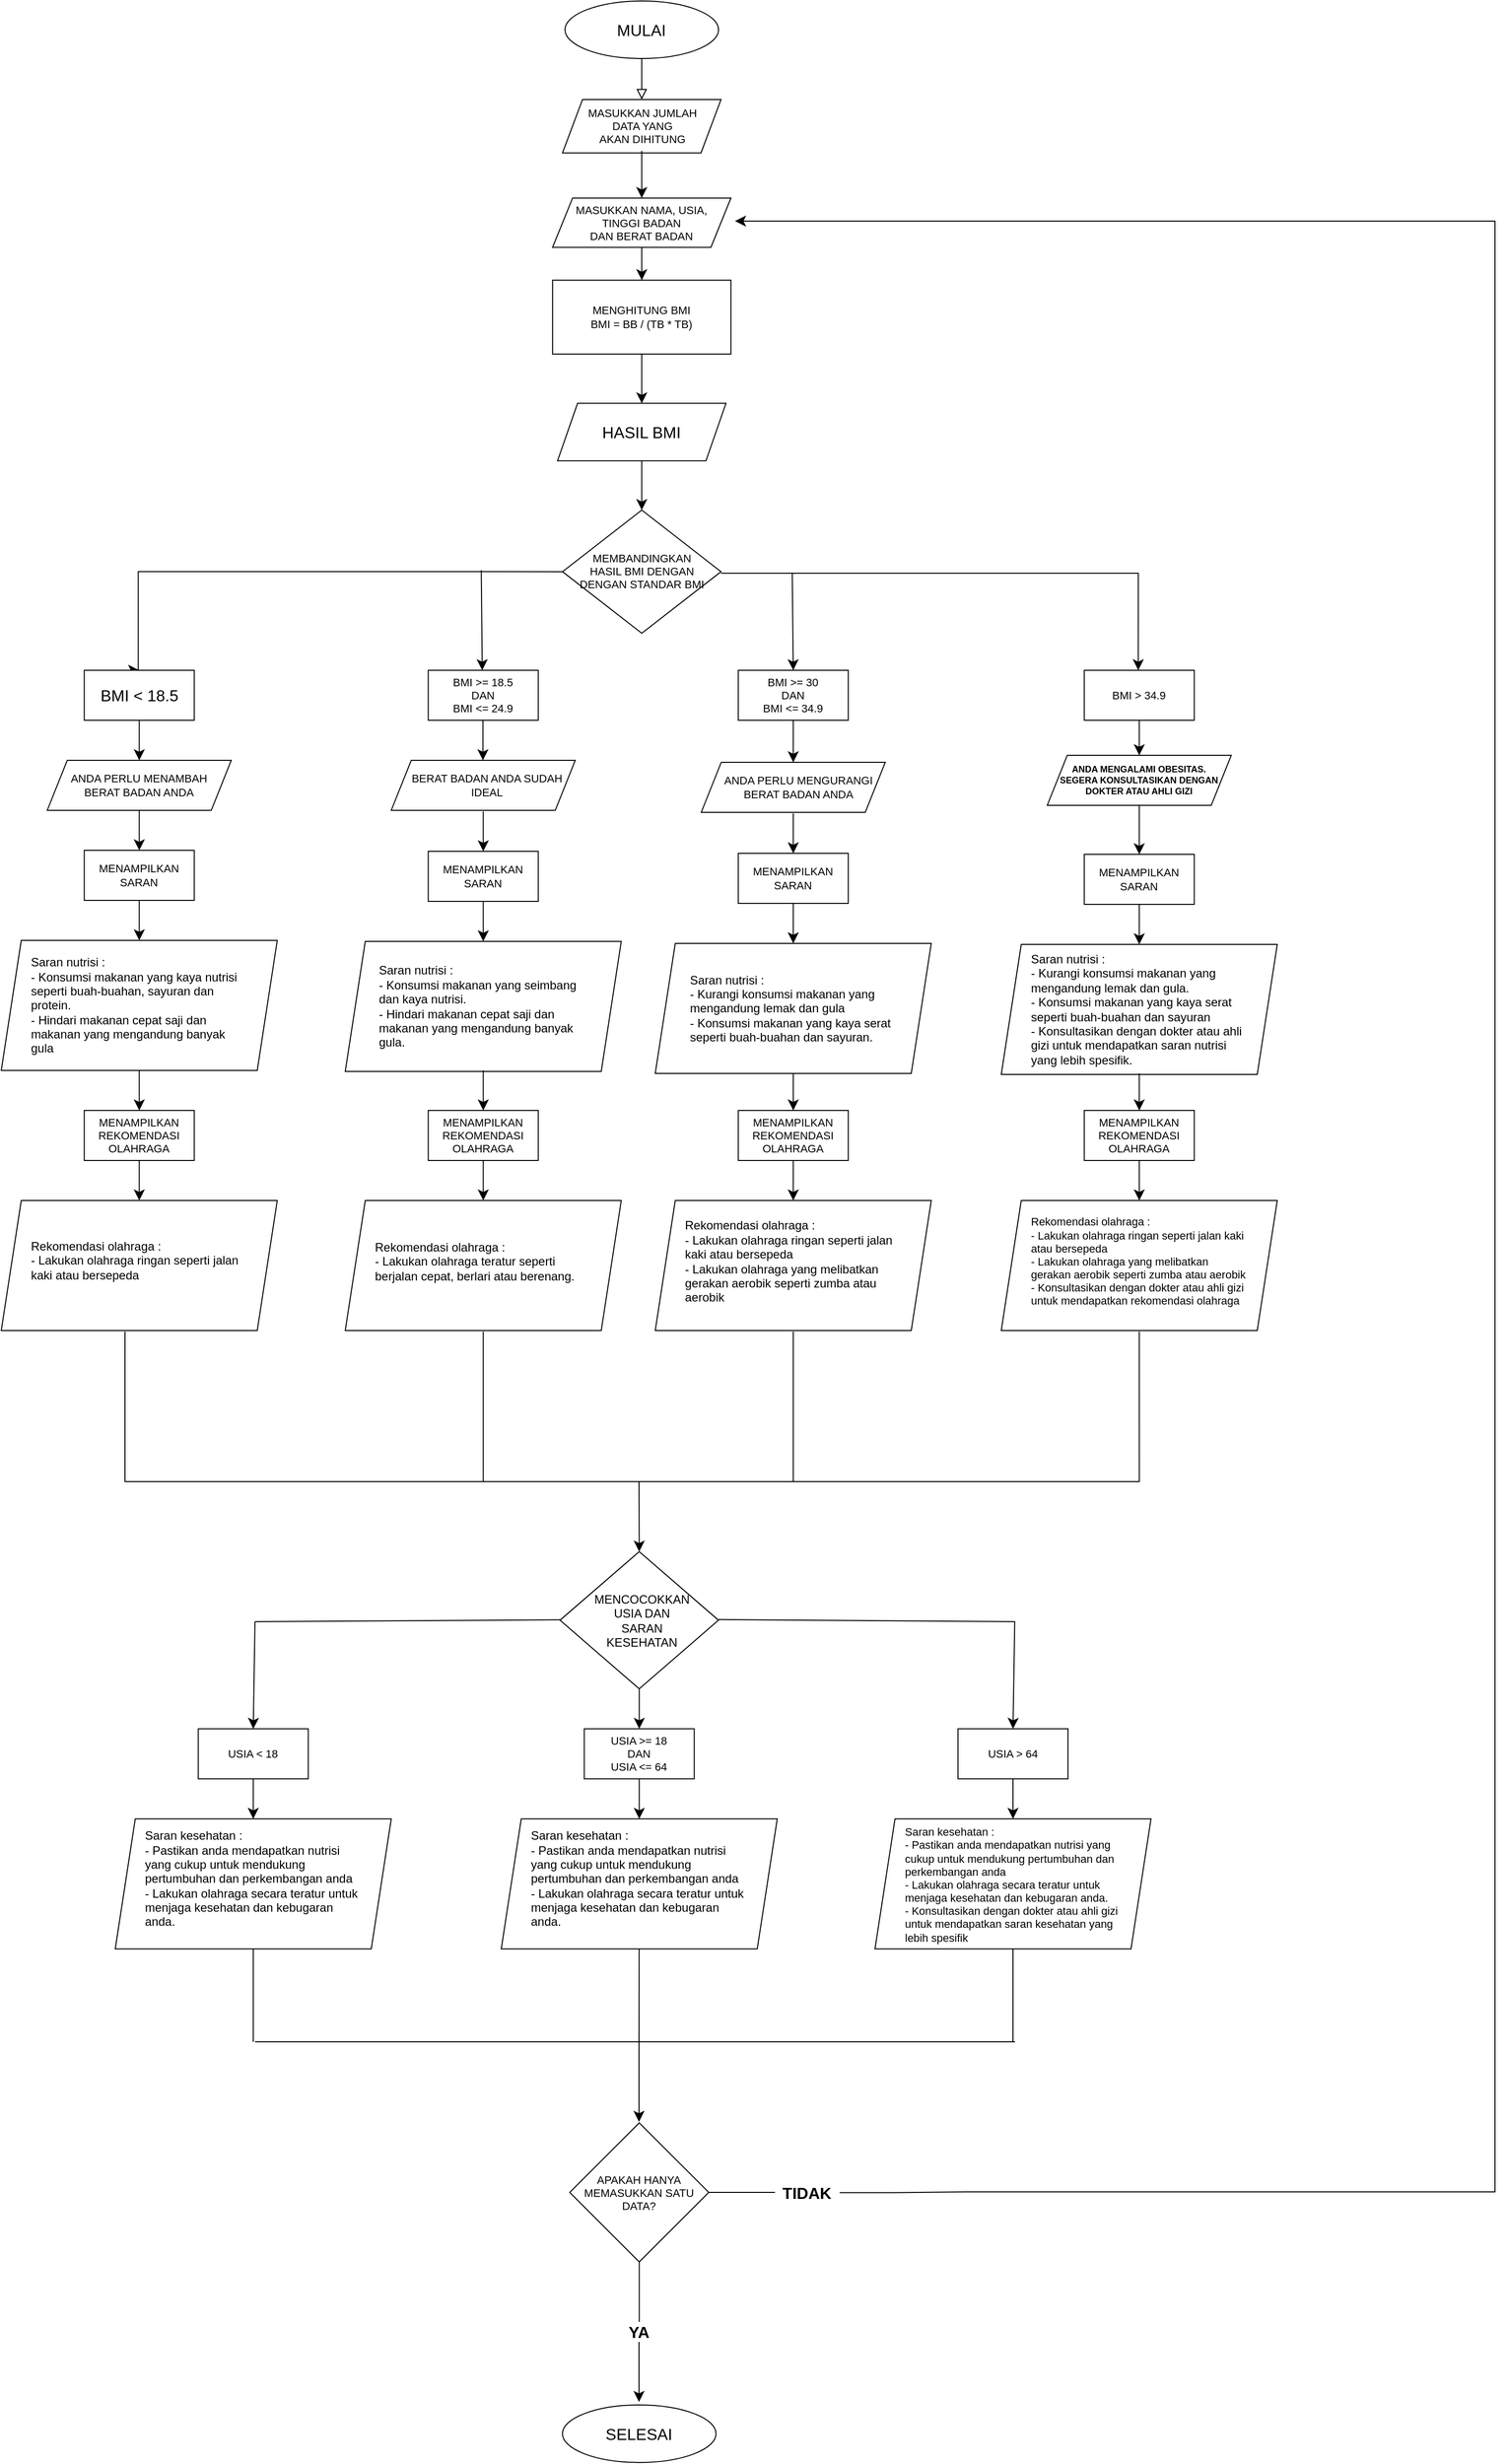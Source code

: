 <mxfile version="22.1.11" type="github">
  <diagram id="C5RBs43oDa-KdzZeNtuy" name="Page-1">
    <mxGraphModel dx="5213" dy="2030" grid="1" gridSize="10" guides="1" tooltips="1" connect="1" arrows="1" fold="1" page="1" pageScale="1" pageWidth="1169" pageHeight="827" math="0" shadow="0">
      <root>
        <mxCell id="WIyWlLk6GJQsqaUBKTNV-0" />
        <mxCell id="WIyWlLk6GJQsqaUBKTNV-1" parent="WIyWlLk6GJQsqaUBKTNV-0" />
        <mxCell id="OdWAIdUh9cBDB4DmV0Ju-13" value="" style="rhombus;whiteSpace=wrap;html=1;fontSize=16;" vertex="1" parent="WIyWlLk6GJQsqaUBKTNV-1">
          <mxGeometry x="505" y="1550" width="158.51" height="137.12" as="geometry" />
        </mxCell>
        <mxCell id="WIyWlLk6GJQsqaUBKTNV-2" value="" style="rounded=0;html=1;jettySize=auto;orthogonalLoop=1;fontSize=11;endArrow=block;endFill=0;endSize=8;strokeWidth=1;shadow=0;labelBackgroundColor=none;edgeStyle=orthogonalEdgeStyle;" parent="WIyWlLk6GJQsqaUBKTNV-1" edge="1">
          <mxGeometry relative="1" as="geometry">
            <mxPoint x="586.76" y="57.455" as="sourcePoint" />
            <mxPoint x="586.76" y="98.494" as="targetPoint" />
          </mxGeometry>
        </mxCell>
        <mxCell id="Cr_yp5chO8zQ9UEQxSRs-0" value="" style="shape=parallelogram;perimeter=parallelogramPerimeter;whiteSpace=wrap;html=1;fixedSize=1;fontSize=16;" parent="WIyWlLk6GJQsqaUBKTNV-1" vertex="1">
          <mxGeometry x="507.504" y="98.494" width="158.512" height="53.351" as="geometry" />
        </mxCell>
        <mxCell id="Cr_yp5chO8zQ9UEQxSRs-2" style="edgeStyle=none;curved=1;rounded=0;orthogonalLoop=1;jettySize=auto;html=1;fontSize=12;startSize=8;endSize=8;" parent="WIyWlLk6GJQsqaUBKTNV-1" source="Cr_yp5chO8zQ9UEQxSRs-1" edge="1">
          <mxGeometry relative="1" as="geometry">
            <mxPoint x="586.76" y="196.987" as="targetPoint" />
          </mxGeometry>
        </mxCell>
        <mxCell id="Cr_yp5chO8zQ9UEQxSRs-1" value="MASUKKAN JUMLAH&lt;br&gt;DATA YANG&lt;br&gt;AKAN DIHITUNG" style="text;strokeColor=none;fillColor=none;html=1;align=center;verticalAlign=middle;whiteSpace=wrap;rounded=0;fontSize=11;" parent="WIyWlLk6GJQsqaUBKTNV-1" vertex="1">
          <mxGeometry x="507.504" y="100.545" width="158.512" height="49.247" as="geometry" />
        </mxCell>
        <mxCell id="Cr_yp5chO8zQ9UEQxSRs-8" value="" style="ellipse;whiteSpace=wrap;html=1;fontSize=16;" parent="WIyWlLk6GJQsqaUBKTNV-1" vertex="1">
          <mxGeometry x="509.981" width="153.558" height="57.455" as="geometry" />
        </mxCell>
        <mxCell id="Cr_yp5chO8zQ9UEQxSRs-9" value="MULAI" style="text;strokeColor=none;fillColor=none;html=1;align=center;verticalAlign=middle;whiteSpace=wrap;rounded=0;fontSize=16;" parent="WIyWlLk6GJQsqaUBKTNV-1" vertex="1">
          <mxGeometry x="557.039" y="16.416" width="59.442" height="24.623" as="geometry" />
        </mxCell>
        <mxCell id="Cr_yp5chO8zQ9UEQxSRs-10" value="" style="shape=parallelogram;perimeter=parallelogramPerimeter;whiteSpace=wrap;html=1;fixedSize=1;fontSize=16;" parent="WIyWlLk6GJQsqaUBKTNV-1" vertex="1">
          <mxGeometry x="497.597" y="196.987" width="178.326" height="49.247" as="geometry" />
        </mxCell>
        <mxCell id="Cr_yp5chO8zQ9UEQxSRs-11" value="MASUKKAN NAMA, USIA, TINGGI BADAN&lt;br&gt;DAN BERAT BADAN" style="text;strokeColor=none;fillColor=none;html=1;align=center;verticalAlign=middle;whiteSpace=wrap;rounded=0;fontSize=11;" parent="WIyWlLk6GJQsqaUBKTNV-1" vertex="1">
          <mxGeometry x="512.458" y="196.987" width="148.605" height="49.247" as="geometry" />
        </mxCell>
        <mxCell id="Cr_yp5chO8zQ9UEQxSRs-16" style="edgeStyle=none;curved=1;rounded=0;orthogonalLoop=1;jettySize=auto;html=1;fontSize=12;startSize=8;endSize=8;" parent="WIyWlLk6GJQsqaUBKTNV-1" source="Cr_yp5chO8zQ9UEQxSRs-14" edge="1">
          <mxGeometry relative="1" as="geometry">
            <mxPoint x="586.76" y="402.182" as="targetPoint" />
          </mxGeometry>
        </mxCell>
        <mxCell id="Cr_yp5chO8zQ9UEQxSRs-14" value="" style="whiteSpace=wrap;html=1;fontSize=16;" parent="WIyWlLk6GJQsqaUBKTNV-1" vertex="1">
          <mxGeometry x="497.597" y="279.065" width="178.326" height="73.87" as="geometry" />
        </mxCell>
        <mxCell id="Cr_yp5chO8zQ9UEQxSRs-12" style="edgeStyle=none;curved=1;rounded=0;orthogonalLoop=1;jettySize=auto;html=1;fontSize=12;startSize=8;endSize=8;entryX=0.5;entryY=0;entryDx=0;entryDy=0;" parent="WIyWlLk6GJQsqaUBKTNV-1" source="Cr_yp5chO8zQ9UEQxSRs-11" target="Cr_yp5chO8zQ9UEQxSRs-14" edge="1">
          <mxGeometry relative="1" as="geometry">
            <mxPoint x="586.76" y="262.649" as="targetPoint" />
          </mxGeometry>
        </mxCell>
        <mxCell id="Cr_yp5chO8zQ9UEQxSRs-15" value="MENGHITUNG BMI&lt;br&gt;BMI = BB / (TB * TB)" style="text;strokeColor=none;fillColor=none;html=1;align=center;verticalAlign=middle;whiteSpace=wrap;rounded=0;fontSize=11;" parent="WIyWlLk6GJQsqaUBKTNV-1" vertex="1">
          <mxGeometry x="522.365" y="291.377" width="128.791" height="49.247" as="geometry" />
        </mxCell>
        <mxCell id="Cr_yp5chO8zQ9UEQxSRs-17" value="" style="rhombus;whiteSpace=wrap;html=1;fontSize=16;" parent="WIyWlLk6GJQsqaUBKTNV-1" vertex="1">
          <mxGeometry x="507.504" y="508.883" width="158.512" height="123.117" as="geometry" />
        </mxCell>
        <mxCell id="Cr_yp5chO8zQ9UEQxSRs-20" style="edgeStyle=none;curved=1;rounded=0;orthogonalLoop=1;jettySize=auto;html=1;fontSize=12;startSize=8;endSize=8;" parent="WIyWlLk6GJQsqaUBKTNV-1" source="Cr_yp5chO8zQ9UEQxSRs-18" edge="1">
          <mxGeometry relative="1" as="geometry">
            <mxPoint x="586.76" y="508.883" as="targetPoint" />
          </mxGeometry>
        </mxCell>
        <mxCell id="Cr_yp5chO8zQ9UEQxSRs-18" value="" style="shape=parallelogram;perimeter=parallelogramPerimeter;whiteSpace=wrap;html=1;fixedSize=1;fontSize=16;" parent="WIyWlLk6GJQsqaUBKTNV-1" vertex="1">
          <mxGeometry x="502.551" y="402.182" width="168.419" height="57.455" as="geometry" />
        </mxCell>
        <mxCell id="Cr_yp5chO8zQ9UEQxSRs-19" value="HASIL BMI" style="text;strokeColor=none;fillColor=none;html=1;align=center;verticalAlign=middle;whiteSpace=wrap;rounded=0;fontSize=16;" parent="WIyWlLk6GJQsqaUBKTNV-1" vertex="1">
          <mxGeometry x="542.179" y="418.597" width="89.163" height="24.623" as="geometry" />
        </mxCell>
        <mxCell id="Cr_yp5chO8zQ9UEQxSRs-21" value="MEMBANDINGKAN&lt;br&gt;HASIL BMI DENGAN&lt;br&gt;DENGAN STANDAR BMI" style="text;strokeColor=none;fillColor=none;html=1;align=center;verticalAlign=middle;whiteSpace=wrap;rounded=0;fontSize=11;" parent="WIyWlLk6GJQsqaUBKTNV-1" vertex="1">
          <mxGeometry x="508.31" y="539.66" width="157.71" height="61.56" as="geometry" />
        </mxCell>
        <mxCell id="Cr_yp5chO8zQ9UEQxSRs-29" value="" style="edgeStyle=segmentEdgeStyle;endArrow=classic;html=1;curved=0;rounded=0;endSize=8;startSize=8;sourcePerimeterSpacing=0;targetPerimeterSpacing=0;fontSize=12;exitX=0;exitY=0.5;exitDx=0;exitDy=0;entryX=0.5;entryY=0;entryDx=0;entryDy=0;" parent="WIyWlLk6GJQsqaUBKTNV-1" source="Cr_yp5chO8zQ9UEQxSRs-21" target="Cr_yp5chO8zQ9UEQxSRs-31" edge="1">
          <mxGeometry width="140" relative="1" as="geometry">
            <mxPoint x="423.26" y="579" as="sourcePoint" />
            <mxPoint x="83.26" y="679" as="targetPoint" />
            <Array as="points">
              <mxPoint x="83.26" y="570" />
              <mxPoint x="83.26" y="669" />
            </Array>
          </mxGeometry>
        </mxCell>
        <mxCell id="Cr_yp5chO8zQ9UEQxSRs-34" style="edgeStyle=none;curved=1;rounded=0;orthogonalLoop=1;jettySize=auto;html=1;fontSize=12;startSize=8;endSize=8;" parent="WIyWlLk6GJQsqaUBKTNV-1" source="Cr_yp5chO8zQ9UEQxSRs-31" edge="1">
          <mxGeometry relative="1" as="geometry">
            <mxPoint x="84.26" y="759" as="targetPoint" />
          </mxGeometry>
        </mxCell>
        <mxCell id="Cr_yp5chO8zQ9UEQxSRs-31" value="" style="whiteSpace=wrap;html=1;fontSize=16;" parent="WIyWlLk6GJQsqaUBKTNV-1" vertex="1">
          <mxGeometry x="29.26" y="669" width="110" height="50" as="geometry" />
        </mxCell>
        <mxCell id="Cr_yp5chO8zQ9UEQxSRs-32" value="BMI &amp;lt; 18.5" style="text;strokeColor=none;fillColor=none;html=1;align=center;verticalAlign=middle;whiteSpace=wrap;rounded=0;fontSize=16;" parent="WIyWlLk6GJQsqaUBKTNV-1" vertex="1">
          <mxGeometry x="36.76" y="679" width="95" height="30" as="geometry" />
        </mxCell>
        <mxCell id="Cr_yp5chO8zQ9UEQxSRs-35" value="" style="shape=parallelogram;perimeter=parallelogramPerimeter;whiteSpace=wrap;html=1;fixedSize=1;fontSize=16;" parent="WIyWlLk6GJQsqaUBKTNV-1" vertex="1">
          <mxGeometry x="-7.74" y="759" width="184" height="50" as="geometry" />
        </mxCell>
        <mxCell id="Cr_yp5chO8zQ9UEQxSRs-37" value="" style="edgeStyle=none;orthogonalLoop=1;jettySize=auto;html=1;rounded=0;fontSize=12;startSize=8;endSize=8;curved=1;" parent="WIyWlLk6GJQsqaUBKTNV-1" edge="1">
          <mxGeometry width="140" relative="1" as="geometry">
            <mxPoint x="426.26" y="569" as="sourcePoint" />
            <mxPoint x="427.26" y="669" as="targetPoint" />
            <Array as="points" />
          </mxGeometry>
        </mxCell>
        <mxCell id="Cr_yp5chO8zQ9UEQxSRs-38" value="" style="whiteSpace=wrap;html=1;fontSize=16;" parent="WIyWlLk6GJQsqaUBKTNV-1" vertex="1">
          <mxGeometry x="373.26" y="669" width="110" height="50" as="geometry" />
        </mxCell>
        <mxCell id="Cr_yp5chO8zQ9UEQxSRs-39" value="BMI &amp;gt;= 18.5 &lt;br&gt;DAN &lt;br&gt;BMI &amp;lt;= 24.9" style="text;strokeColor=none;fillColor=none;html=1;align=center;verticalAlign=middle;whiteSpace=wrap;rounded=0;fontSize=11;" parent="WIyWlLk6GJQsqaUBKTNV-1" vertex="1">
          <mxGeometry x="375.38" y="669" width="105.76" height="50" as="geometry" />
        </mxCell>
        <mxCell id="Cr_yp5chO8zQ9UEQxSRs-40" style="edgeStyle=none;curved=1;rounded=0;orthogonalLoop=1;jettySize=auto;html=1;fontSize=12;startSize=8;endSize=8;" parent="WIyWlLk6GJQsqaUBKTNV-1" edge="1">
          <mxGeometry relative="1" as="geometry">
            <mxPoint x="427.92" y="759" as="targetPoint" />
            <mxPoint x="427.92" y="719" as="sourcePoint" />
          </mxGeometry>
        </mxCell>
        <mxCell id="Cr_yp5chO8zQ9UEQxSRs-41" value="" style="shape=parallelogram;perimeter=parallelogramPerimeter;whiteSpace=wrap;html=1;fixedSize=1;fontSize=16;" parent="WIyWlLk6GJQsqaUBKTNV-1" vertex="1">
          <mxGeometry x="336.26" y="759" width="184" height="50" as="geometry" />
        </mxCell>
        <mxCell id="Cr_yp5chO8zQ9UEQxSRs-42" value="BERAT BADAN ANDA SUDAH IDEAL" style="text;strokeColor=none;fillColor=none;html=1;align=center;verticalAlign=middle;whiteSpace=wrap;rounded=0;fontSize=11;" parent="WIyWlLk6GJQsqaUBKTNV-1" vertex="1">
          <mxGeometry x="352.46" y="754" width="160" height="60" as="geometry" />
        </mxCell>
        <mxCell id="Cr_yp5chO8zQ9UEQxSRs-47" value="" style="edgeStyle=segmentEdgeStyle;endArrow=classic;html=1;curved=0;rounded=0;endSize=8;startSize=8;sourcePerimeterSpacing=0;targetPerimeterSpacing=0;fontSize=12;" parent="WIyWlLk6GJQsqaUBKTNV-1" edge="1">
          <mxGeometry width="140" relative="1" as="geometry">
            <mxPoint x="666.02" y="572" as="sourcePoint" />
            <mxPoint x="1083.26" y="669" as="targetPoint" />
            <Array as="points">
              <mxPoint x="1083.26" y="572" />
            </Array>
          </mxGeometry>
        </mxCell>
        <mxCell id="Cr_yp5chO8zQ9UEQxSRs-49" value="" style="whiteSpace=wrap;html=1;fontSize=16;" parent="WIyWlLk6GJQsqaUBKTNV-1" vertex="1">
          <mxGeometry x="1029.26" y="669" width="110" height="50" as="geometry" />
        </mxCell>
        <mxCell id="Cr_yp5chO8zQ9UEQxSRs-50" value="BMI &amp;gt; 34.9" style="text;strokeColor=none;fillColor=none;html=1;align=center;verticalAlign=middle;whiteSpace=wrap;rounded=0;fontSize=11;" parent="WIyWlLk6GJQsqaUBKTNV-1" vertex="1">
          <mxGeometry x="1024.26" y="669" width="120" height="50" as="geometry" />
        </mxCell>
        <mxCell id="Cr_yp5chO8zQ9UEQxSRs-51" value="" style="shape=parallelogram;perimeter=parallelogramPerimeter;whiteSpace=wrap;html=1;fixedSize=1;fontSize=16;" parent="WIyWlLk6GJQsqaUBKTNV-1" vertex="1">
          <mxGeometry x="992.26" y="754" width="184" height="50" as="geometry" />
        </mxCell>
        <mxCell id="Cr_yp5chO8zQ9UEQxSRs-52" style="edgeStyle=none;curved=1;rounded=0;orthogonalLoop=1;jettySize=auto;html=1;entryX=0.5;entryY=0;entryDx=0;entryDy=0;fontSize=12;startSize=8;endSize=8;" parent="WIyWlLk6GJQsqaUBKTNV-1" source="Cr_yp5chO8zQ9UEQxSRs-50" target="Cr_yp5chO8zQ9UEQxSRs-51" edge="1">
          <mxGeometry relative="1" as="geometry" />
        </mxCell>
        <mxCell id="Cr_yp5chO8zQ9UEQxSRs-53" value="ANDA MENGALAMI OBESITAS. SEGERA KONSULTASIKAN DENGAN DOKTER ATAU AHLI GIZI" style="text;strokeColor=none;fillColor=none;html=1;align=center;verticalAlign=middle;whiteSpace=wrap;rounded=0;fontSize=9;fontStyle=1" parent="WIyWlLk6GJQsqaUBKTNV-1" vertex="1">
          <mxGeometry x="999.26" y="754" width="170" height="50" as="geometry" />
        </mxCell>
        <mxCell id="Cr_yp5chO8zQ9UEQxSRs-54" value="" style="edgeStyle=none;orthogonalLoop=1;jettySize=auto;html=1;rounded=0;fontSize=12;startSize=8;endSize=8;curved=1;entryX=0.5;entryY=0;entryDx=0;entryDy=0;" parent="WIyWlLk6GJQsqaUBKTNV-1" target="Cr_yp5chO8zQ9UEQxSRs-56" edge="1">
          <mxGeometry width="140" relative="1" as="geometry">
            <mxPoint x="737.26" y="572" as="sourcePoint" />
            <mxPoint x="737.26" y="659" as="targetPoint" />
            <Array as="points" />
          </mxGeometry>
        </mxCell>
        <mxCell id="Cr_yp5chO8zQ9UEQxSRs-56" value="" style="whiteSpace=wrap;html=1;fontSize=16;" parent="WIyWlLk6GJQsqaUBKTNV-1" vertex="1">
          <mxGeometry x="683.26" y="669" width="110" height="50" as="geometry" />
        </mxCell>
        <mxCell id="Cr_yp5chO8zQ9UEQxSRs-59" style="edgeStyle=none;curved=1;rounded=0;orthogonalLoop=1;jettySize=auto;html=1;entryX=0.5;entryY=0;entryDx=0;entryDy=0;fontSize=12;startSize=8;endSize=8;" parent="WIyWlLk6GJQsqaUBKTNV-1" target="Cr_yp5chO8zQ9UEQxSRs-58" edge="1">
          <mxGeometry relative="1" as="geometry">
            <mxPoint x="738.26" y="719" as="sourcePoint" />
          </mxGeometry>
        </mxCell>
        <mxCell id="Cr_yp5chO8zQ9UEQxSRs-57" value="BMI &amp;gt;= 30&lt;br&gt;DAN&lt;br&gt;BMI &amp;lt;= 34.9" style="text;strokeColor=none;fillColor=none;html=1;align=center;verticalAlign=middle;whiteSpace=wrap;rounded=0;fontSize=11;" parent="WIyWlLk6GJQsqaUBKTNV-1" vertex="1">
          <mxGeometry x="700.38" y="678.34" width="75.76" height="30.66" as="geometry" />
        </mxCell>
        <mxCell id="Cr_yp5chO8zQ9UEQxSRs-58" value="" style="shape=parallelogram;perimeter=parallelogramPerimeter;whiteSpace=wrap;html=1;fixedSize=1;fontSize=16;" parent="WIyWlLk6GJQsqaUBKTNV-1" vertex="1">
          <mxGeometry x="646.26" y="761" width="184" height="50" as="geometry" />
        </mxCell>
        <mxCell id="Cr_yp5chO8zQ9UEQxSRs-60" value="ANDA PERLU MENGURANGI BERAT BADAN ANDA" style="text;strokeColor=none;fillColor=none;html=1;align=center;verticalAlign=middle;whiteSpace=wrap;rounded=0;fontSize=11;" parent="WIyWlLk6GJQsqaUBKTNV-1" vertex="1">
          <mxGeometry x="651.16" y="756" width="185" height="60" as="geometry" />
        </mxCell>
        <mxCell id="Cr_yp5chO8zQ9UEQxSRs-68" value="ANDA PERLU MENAMBAH BERAT BADAN ANDA" style="text;strokeColor=none;fillColor=none;html=1;align=center;verticalAlign=middle;whiteSpace=wrap;rounded=0;fontSize=11;" parent="WIyWlLk6GJQsqaUBKTNV-1" vertex="1">
          <mxGeometry x="14.26" y="769" width="140" height="30" as="geometry" />
        </mxCell>
        <mxCell id="Cr_yp5chO8zQ9UEQxSRs-69" value="" style="whiteSpace=wrap;html=1;fontSize=16;" parent="WIyWlLk6GJQsqaUBKTNV-1" vertex="1">
          <mxGeometry x="29.26" y="849" width="110" height="50" as="geometry" />
        </mxCell>
        <mxCell id="Cr_yp5chO8zQ9UEQxSRs-70" style="edgeStyle=none;curved=1;rounded=0;orthogonalLoop=1;jettySize=auto;html=1;entryX=0.5;entryY=0;entryDx=0;entryDy=0;fontSize=12;startSize=8;endSize=8;" parent="WIyWlLk6GJQsqaUBKTNV-1" source="Cr_yp5chO8zQ9UEQxSRs-35" target="Cr_yp5chO8zQ9UEQxSRs-69" edge="1">
          <mxGeometry relative="1" as="geometry" />
        </mxCell>
        <mxCell id="Cr_yp5chO8zQ9UEQxSRs-71" value="MENAMPILKAN SARAN" style="text;strokeColor=none;fillColor=none;html=1;align=center;verticalAlign=middle;whiteSpace=wrap;rounded=0;fontSize=11;" parent="WIyWlLk6GJQsqaUBKTNV-1" vertex="1">
          <mxGeometry x="54.26" y="859" width="60" height="30" as="geometry" />
        </mxCell>
        <mxCell id="Cr_yp5chO8zQ9UEQxSRs-74" value="" style="shape=parallelogram;perimeter=parallelogramPerimeter;whiteSpace=wrap;html=1;fixedSize=1;fontSize=16;" parent="WIyWlLk6GJQsqaUBKTNV-1" vertex="1">
          <mxGeometry x="-53.74" y="939" width="276" height="130" as="geometry" />
        </mxCell>
        <mxCell id="Cr_yp5chO8zQ9UEQxSRs-75" style="edgeStyle=none;curved=1;rounded=0;orthogonalLoop=1;jettySize=auto;html=1;entryX=0.5;entryY=0;entryDx=0;entryDy=0;fontSize=12;startSize=8;endSize=8;" parent="WIyWlLk6GJQsqaUBKTNV-1" source="Cr_yp5chO8zQ9UEQxSRs-69" target="Cr_yp5chO8zQ9UEQxSRs-74" edge="1">
          <mxGeometry relative="1" as="geometry" />
        </mxCell>
        <mxCell id="Cr_yp5chO8zQ9UEQxSRs-76" value="Saran nutrisi :&lt;br&gt;- Konsumsi makanan yang kaya nutrisi seperti buah-buahan, sayuran dan protein.&lt;br&gt;- Hindari makanan cepat saji dan makanan yang mengandung banyak gula" style="text;strokeColor=none;fillColor=none;html=1;align=left;verticalAlign=middle;whiteSpace=wrap;rounded=0;fontSize=12;" parent="WIyWlLk6GJQsqaUBKTNV-1" vertex="1">
          <mxGeometry x="-26.24" y="929" width="221" height="150" as="geometry" />
        </mxCell>
        <mxCell id="Cr_yp5chO8zQ9UEQxSRs-78" style="edgeStyle=none;curved=1;rounded=0;orthogonalLoop=1;jettySize=auto;html=1;entryX=0.5;entryY=0;entryDx=0;entryDy=0;fontSize=12;startSize=8;endSize=8;" parent="WIyWlLk6GJQsqaUBKTNV-1" target="Cr_yp5chO8zQ9UEQxSRs-80" edge="1">
          <mxGeometry relative="1" as="geometry">
            <mxPoint x="428.26" y="810" as="sourcePoint" />
          </mxGeometry>
        </mxCell>
        <mxCell id="Cr_yp5chO8zQ9UEQxSRs-80" value="" style="whiteSpace=wrap;html=1;fontSize=16;" parent="WIyWlLk6GJQsqaUBKTNV-1" vertex="1">
          <mxGeometry x="373.26" y="850" width="110" height="50" as="geometry" />
        </mxCell>
        <mxCell id="Cr_yp5chO8zQ9UEQxSRs-81" value="MENAMPILKAN SARAN" style="text;strokeColor=none;fillColor=none;html=1;align=center;verticalAlign=middle;whiteSpace=wrap;rounded=0;fontSize=11;" parent="WIyWlLk6GJQsqaUBKTNV-1" vertex="1">
          <mxGeometry x="398.26" y="860" width="60" height="30" as="geometry" />
        </mxCell>
        <mxCell id="Cr_yp5chO8zQ9UEQxSRs-82" value="" style="shape=parallelogram;perimeter=parallelogramPerimeter;whiteSpace=wrap;html=1;fixedSize=1;fontSize=16;" parent="WIyWlLk6GJQsqaUBKTNV-1" vertex="1">
          <mxGeometry x="290.26" y="940" width="276" height="130" as="geometry" />
        </mxCell>
        <mxCell id="Cr_yp5chO8zQ9UEQxSRs-79" style="edgeStyle=none;curved=1;rounded=0;orthogonalLoop=1;jettySize=auto;html=1;entryX=0.5;entryY=0;entryDx=0;entryDy=0;fontSize=12;startSize=8;endSize=8;" parent="WIyWlLk6GJQsqaUBKTNV-1" source="Cr_yp5chO8zQ9UEQxSRs-80" target="Cr_yp5chO8zQ9UEQxSRs-82" edge="1">
          <mxGeometry relative="1" as="geometry" />
        </mxCell>
        <mxCell id="Cr_yp5chO8zQ9UEQxSRs-83" value="Saran nutrisi :&lt;br&gt;- Konsumsi makanan yang seimbang dan kaya nutrisi.&lt;br&gt;- Hindari makanan cepat saji dan makanan yang mengandung banyak gula." style="text;strokeColor=none;fillColor=none;html=1;align=left;verticalAlign=middle;whiteSpace=wrap;rounded=0;fontSize=12;" parent="WIyWlLk6GJQsqaUBKTNV-1" vertex="1">
          <mxGeometry x="321.96" y="930" width="221" height="150" as="geometry" />
        </mxCell>
        <mxCell id="Cr_yp5chO8zQ9UEQxSRs-84" style="edgeStyle=none;curved=1;rounded=0;orthogonalLoop=1;jettySize=auto;html=1;entryX=0.5;entryY=0;entryDx=0;entryDy=0;fontSize=12;startSize=8;endSize=8;" parent="WIyWlLk6GJQsqaUBKTNV-1" target="Cr_yp5chO8zQ9UEQxSRs-86" edge="1">
          <mxGeometry relative="1" as="geometry">
            <mxPoint x="738.26" y="812" as="sourcePoint" />
          </mxGeometry>
        </mxCell>
        <mxCell id="Cr_yp5chO8zQ9UEQxSRs-86" value="" style="whiteSpace=wrap;html=1;fontSize=16;" parent="WIyWlLk6GJQsqaUBKTNV-1" vertex="1">
          <mxGeometry x="683.26" y="852" width="110" height="50" as="geometry" />
        </mxCell>
        <mxCell id="Cr_yp5chO8zQ9UEQxSRs-87" value="MENAMPILKAN SARAN" style="text;strokeColor=none;fillColor=none;html=1;align=center;verticalAlign=middle;whiteSpace=wrap;rounded=0;fontSize=11;" parent="WIyWlLk6GJQsqaUBKTNV-1" vertex="1">
          <mxGeometry x="708.26" y="862" width="60" height="30" as="geometry" />
        </mxCell>
        <mxCell id="Cr_yp5chO8zQ9UEQxSRs-88" value="" style="shape=parallelogram;perimeter=parallelogramPerimeter;whiteSpace=wrap;html=1;fixedSize=1;fontSize=16;" parent="WIyWlLk6GJQsqaUBKTNV-1" vertex="1">
          <mxGeometry x="600.26" y="942" width="276" height="130" as="geometry" />
        </mxCell>
        <mxCell id="Cr_yp5chO8zQ9UEQxSRs-85" style="edgeStyle=none;curved=1;rounded=0;orthogonalLoop=1;jettySize=auto;html=1;entryX=0.5;entryY=0;entryDx=0;entryDy=0;fontSize=12;startSize=8;endSize=8;" parent="WIyWlLk6GJQsqaUBKTNV-1" source="Cr_yp5chO8zQ9UEQxSRs-86" target="Cr_yp5chO8zQ9UEQxSRs-88" edge="1">
          <mxGeometry relative="1" as="geometry" />
        </mxCell>
        <mxCell id="Cr_yp5chO8zQ9UEQxSRs-89" value="Saran nutrisi :&lt;br&gt;- Kurangi konsumsi makanan yang mengandung lemak dan gula&lt;br&gt;- Konsumsi makanan yang kaya serat seperti buah-buahan dan sayuran." style="text;strokeColor=none;fillColor=none;html=1;align=left;verticalAlign=middle;whiteSpace=wrap;rounded=0;fontSize=12;" parent="WIyWlLk6GJQsqaUBKTNV-1" vertex="1">
          <mxGeometry x="633.16" y="932" width="221" height="150" as="geometry" />
        </mxCell>
        <mxCell id="Cr_yp5chO8zQ9UEQxSRs-90" style="edgeStyle=none;curved=1;rounded=0;orthogonalLoop=1;jettySize=auto;html=1;entryX=0.5;entryY=0;entryDx=0;entryDy=0;fontSize=12;startSize=8;endSize=8;exitX=0.5;exitY=1;exitDx=0;exitDy=0;" parent="WIyWlLk6GJQsqaUBKTNV-1" source="Cr_yp5chO8zQ9UEQxSRs-53" target="Cr_yp5chO8zQ9UEQxSRs-92" edge="1">
          <mxGeometry relative="1" as="geometry">
            <mxPoint x="1084.26" y="813" as="sourcePoint" />
          </mxGeometry>
        </mxCell>
        <mxCell id="Cr_yp5chO8zQ9UEQxSRs-92" value="" style="whiteSpace=wrap;html=1;fontSize=16;" parent="WIyWlLk6GJQsqaUBKTNV-1" vertex="1">
          <mxGeometry x="1029.26" y="853" width="110" height="50" as="geometry" />
        </mxCell>
        <mxCell id="Cr_yp5chO8zQ9UEQxSRs-93" value="MENAMPILKAN SARAN" style="text;strokeColor=none;fillColor=none;html=1;align=center;verticalAlign=middle;whiteSpace=wrap;rounded=0;fontSize=11;" parent="WIyWlLk6GJQsqaUBKTNV-1" vertex="1">
          <mxGeometry x="1054.26" y="863" width="60" height="30" as="geometry" />
        </mxCell>
        <mxCell id="Cr_yp5chO8zQ9UEQxSRs-94" value="" style="shape=parallelogram;perimeter=parallelogramPerimeter;whiteSpace=wrap;html=1;fixedSize=1;fontSize=16;" parent="WIyWlLk6GJQsqaUBKTNV-1" vertex="1">
          <mxGeometry x="946.26" y="943" width="276" height="130" as="geometry" />
        </mxCell>
        <mxCell id="Cr_yp5chO8zQ9UEQxSRs-91" style="edgeStyle=none;curved=1;rounded=0;orthogonalLoop=1;jettySize=auto;html=1;entryX=0.5;entryY=0;entryDx=0;entryDy=0;fontSize=12;startSize=8;endSize=8;" parent="WIyWlLk6GJQsqaUBKTNV-1" source="Cr_yp5chO8zQ9UEQxSRs-92" target="Cr_yp5chO8zQ9UEQxSRs-94" edge="1">
          <mxGeometry relative="1" as="geometry" />
        </mxCell>
        <mxCell id="Cr_yp5chO8zQ9UEQxSRs-95" value="Saran nutrisi :&lt;br&gt;- Kurangi konsumsi makanan yang mengandung lemak dan gula.&lt;br&gt;- Konsumsi makanan yang kaya serat seperti buah-buahan dan sayuran&lt;br&gt;- Konsultasikan dengan dokter atau ahli gizi untuk mendapatkan saran nutrisi yang lebih spesifik." style="text;strokeColor=none;fillColor=none;html=1;align=left;verticalAlign=middle;whiteSpace=wrap;rounded=0;fontSize=12;" parent="WIyWlLk6GJQsqaUBKTNV-1" vertex="1">
          <mxGeometry x="973.76" y="933" width="221" height="150" as="geometry" />
        </mxCell>
        <mxCell id="Cr_yp5chO8zQ9UEQxSRs-96" style="edgeStyle=none;curved=1;rounded=0;orthogonalLoop=1;jettySize=auto;html=1;entryX=0.5;entryY=0;entryDx=0;entryDy=0;fontSize=12;startSize=8;endSize=8;" parent="WIyWlLk6GJQsqaUBKTNV-1" target="Cr_yp5chO8zQ9UEQxSRs-98" edge="1">
          <mxGeometry relative="1" as="geometry">
            <mxPoint x="84.26" y="1069" as="sourcePoint" />
          </mxGeometry>
        </mxCell>
        <mxCell id="Cr_yp5chO8zQ9UEQxSRs-98" value="" style="whiteSpace=wrap;html=1;fontSize=16;" parent="WIyWlLk6GJQsqaUBKTNV-1" vertex="1">
          <mxGeometry x="29.26" y="1109" width="110" height="50" as="geometry" />
        </mxCell>
        <mxCell id="Cr_yp5chO8zQ9UEQxSRs-99" value="MENAMPILKAN REKOMENDASI OLAHRAGA" style="text;strokeColor=none;fillColor=none;html=1;align=center;verticalAlign=middle;whiteSpace=wrap;rounded=0;fontSize=11;" parent="WIyWlLk6GJQsqaUBKTNV-1" vertex="1">
          <mxGeometry x="54.26" y="1119" width="60" height="30" as="geometry" />
        </mxCell>
        <mxCell id="Cr_yp5chO8zQ9UEQxSRs-100" value="" style="shape=parallelogram;perimeter=parallelogramPerimeter;whiteSpace=wrap;html=1;fixedSize=1;fontSize=16;" parent="WIyWlLk6GJQsqaUBKTNV-1" vertex="1">
          <mxGeometry x="-53.74" y="1199" width="276" height="130" as="geometry" />
        </mxCell>
        <mxCell id="Cr_yp5chO8zQ9UEQxSRs-97" style="edgeStyle=none;curved=1;rounded=0;orthogonalLoop=1;jettySize=auto;html=1;entryX=0.5;entryY=0;entryDx=0;entryDy=0;fontSize=12;startSize=8;endSize=8;" parent="WIyWlLk6GJQsqaUBKTNV-1" source="Cr_yp5chO8zQ9UEQxSRs-98" target="Cr_yp5chO8zQ9UEQxSRs-100" edge="1">
          <mxGeometry relative="1" as="geometry" />
        </mxCell>
        <mxCell id="Cr_yp5chO8zQ9UEQxSRs-101" value="Rekomendasi olahraga :&lt;br&gt;- Lakukan olahraga ringan seperti jalan kaki atau bersepeda" style="text;strokeColor=none;fillColor=none;html=1;align=left;verticalAlign=middle;whiteSpace=wrap;rounded=0;fontSize=12;" parent="WIyWlLk6GJQsqaUBKTNV-1" vertex="1">
          <mxGeometry x="-26.24" y="1189" width="221" height="140" as="geometry" />
        </mxCell>
        <mxCell id="Cr_yp5chO8zQ9UEQxSRs-108" style="edgeStyle=none;curved=1;rounded=0;orthogonalLoop=1;jettySize=auto;html=1;entryX=0.5;entryY=0;entryDx=0;entryDy=0;fontSize=12;startSize=8;endSize=8;" parent="WIyWlLk6GJQsqaUBKTNV-1" target="Cr_yp5chO8zQ9UEQxSRs-110" edge="1">
          <mxGeometry relative="1" as="geometry">
            <mxPoint x="428.26" y="1069" as="sourcePoint" />
          </mxGeometry>
        </mxCell>
        <mxCell id="Cr_yp5chO8zQ9UEQxSRs-110" value="" style="whiteSpace=wrap;html=1;fontSize=16;" parent="WIyWlLk6GJQsqaUBKTNV-1" vertex="1">
          <mxGeometry x="373.26" y="1109" width="110" height="50" as="geometry" />
        </mxCell>
        <mxCell id="Cr_yp5chO8zQ9UEQxSRs-111" value="MENAMPILKAN REKOMENDASI OLAHRAGA" style="text;strokeColor=none;fillColor=none;html=1;align=center;verticalAlign=middle;whiteSpace=wrap;rounded=0;fontSize=11;" parent="WIyWlLk6GJQsqaUBKTNV-1" vertex="1">
          <mxGeometry x="398.26" y="1119" width="60" height="30" as="geometry" />
        </mxCell>
        <mxCell id="Cr_yp5chO8zQ9UEQxSRs-112" value="" style="shape=parallelogram;perimeter=parallelogramPerimeter;whiteSpace=wrap;html=1;fixedSize=1;fontSize=16;" parent="WIyWlLk6GJQsqaUBKTNV-1" vertex="1">
          <mxGeometry x="290.26" y="1199" width="276" height="130" as="geometry" />
        </mxCell>
        <mxCell id="Cr_yp5chO8zQ9UEQxSRs-109" style="edgeStyle=none;curved=1;rounded=0;orthogonalLoop=1;jettySize=auto;html=1;entryX=0.5;entryY=0;entryDx=0;entryDy=0;fontSize=12;startSize=8;endSize=8;" parent="WIyWlLk6GJQsqaUBKTNV-1" source="Cr_yp5chO8zQ9UEQxSRs-110" target="Cr_yp5chO8zQ9UEQxSRs-112" edge="1">
          <mxGeometry relative="1" as="geometry" />
        </mxCell>
        <mxCell id="OdWAIdUh9cBDB4DmV0Ju-18" style="edgeStyle=none;curved=1;rounded=0;orthogonalLoop=1;jettySize=auto;html=1;fontSize=12;startSize=8;endSize=8;endArrow=none;endFill=0;" edge="1" parent="WIyWlLk6GJQsqaUBKTNV-1" source="Cr_yp5chO8zQ9UEQxSRs-113">
          <mxGeometry relative="1" as="geometry">
            <mxPoint x="428.26" y="1480" as="targetPoint" />
          </mxGeometry>
        </mxCell>
        <mxCell id="Cr_yp5chO8zQ9UEQxSRs-113" value="Rekomendasi olahraga :&lt;br&gt;- Lakukan olahraga teratur seperti berjalan cepat, berlari atau berenang." style="text;strokeColor=none;fillColor=none;html=1;align=left;verticalAlign=middle;whiteSpace=wrap;rounded=0;fontSize=12;" parent="WIyWlLk6GJQsqaUBKTNV-1" vertex="1">
          <mxGeometry x="317.76" y="1189" width="221" height="141" as="geometry" />
        </mxCell>
        <mxCell id="Cr_yp5chO8zQ9UEQxSRs-116" value="" style="whiteSpace=wrap;html=1;fontSize=16;" parent="WIyWlLk6GJQsqaUBKTNV-1" vertex="1">
          <mxGeometry x="683.26" y="1109" width="110" height="50" as="geometry" />
        </mxCell>
        <mxCell id="Cr_yp5chO8zQ9UEQxSRs-122" style="edgeStyle=none;curved=1;rounded=0;orthogonalLoop=1;jettySize=auto;html=1;entryX=0.5;entryY=0;entryDx=0;entryDy=0;fontSize=12;startSize=8;endSize=8;" parent="WIyWlLk6GJQsqaUBKTNV-1" source="Cr_yp5chO8zQ9UEQxSRs-88" target="Cr_yp5chO8zQ9UEQxSRs-116" edge="1">
          <mxGeometry relative="1" as="geometry" />
        </mxCell>
        <mxCell id="Cr_yp5chO8zQ9UEQxSRs-117" value="MENAMPILKAN REKOMENDASI OLAHRAGA" style="text;strokeColor=none;fillColor=none;html=1;align=center;verticalAlign=middle;whiteSpace=wrap;rounded=0;fontSize=11;" parent="WIyWlLk6GJQsqaUBKTNV-1" vertex="1">
          <mxGeometry x="708.26" y="1119" width="60" height="30" as="geometry" />
        </mxCell>
        <mxCell id="Cr_yp5chO8zQ9UEQxSRs-118" value="" style="shape=parallelogram;perimeter=parallelogramPerimeter;whiteSpace=wrap;html=1;fixedSize=1;fontSize=16;" parent="WIyWlLk6GJQsqaUBKTNV-1" vertex="1">
          <mxGeometry x="600.26" y="1199" width="276" height="130" as="geometry" />
        </mxCell>
        <mxCell id="Cr_yp5chO8zQ9UEQxSRs-115" style="edgeStyle=none;curved=1;rounded=0;orthogonalLoop=1;jettySize=auto;html=1;entryX=0.5;entryY=0;entryDx=0;entryDy=0;fontSize=12;startSize=8;endSize=8;" parent="WIyWlLk6GJQsqaUBKTNV-1" source="Cr_yp5chO8zQ9UEQxSRs-116" target="Cr_yp5chO8zQ9UEQxSRs-118" edge="1">
          <mxGeometry relative="1" as="geometry" />
        </mxCell>
        <mxCell id="OdWAIdUh9cBDB4DmV0Ju-21" style="edgeStyle=none;curved=1;rounded=0;orthogonalLoop=1;jettySize=auto;html=1;fontSize=12;startSize=8;endSize=8;endArrow=none;endFill=0;" edge="1" parent="WIyWlLk6GJQsqaUBKTNV-1" source="Cr_yp5chO8zQ9UEQxSRs-119">
          <mxGeometry relative="1" as="geometry">
            <mxPoint x="738.26" y="1480" as="targetPoint" />
          </mxGeometry>
        </mxCell>
        <mxCell id="Cr_yp5chO8zQ9UEQxSRs-119" value="Rekomendasi olahraga :&lt;br&gt;- Lakukan olahraga ringan seperti jalan kaki atau bersepeda&lt;br&gt;- Lakukan olahraga yang melibatkan gerakan aerobik seperti zumba atau aerobik" style="text;strokeColor=none;fillColor=none;html=1;align=left;verticalAlign=middle;whiteSpace=wrap;rounded=0;fontSize=12;" parent="WIyWlLk6GJQsqaUBKTNV-1" vertex="1">
          <mxGeometry x="627.76" y="1189" width="221" height="141" as="geometry" />
        </mxCell>
        <mxCell id="Cr_yp5chO8zQ9UEQxSRs-123" style="edgeStyle=none;curved=1;rounded=0;orthogonalLoop=1;jettySize=auto;html=1;entryX=0.5;entryY=0;entryDx=0;entryDy=0;fontSize=12;startSize=8;endSize=8;" parent="WIyWlLk6GJQsqaUBKTNV-1" target="Cr_yp5chO8zQ9UEQxSRs-125" edge="1">
          <mxGeometry relative="1" as="geometry">
            <mxPoint x="1084.26" y="1072" as="sourcePoint" />
          </mxGeometry>
        </mxCell>
        <mxCell id="Cr_yp5chO8zQ9UEQxSRs-125" value="" style="whiteSpace=wrap;html=1;fontSize=16;" parent="WIyWlLk6GJQsqaUBKTNV-1" vertex="1">
          <mxGeometry x="1029.26" y="1109" width="110" height="50" as="geometry" />
        </mxCell>
        <mxCell id="Cr_yp5chO8zQ9UEQxSRs-126" value="MENAMPILKAN REKOMENDASI OLAHRAGA" style="text;strokeColor=none;fillColor=none;html=1;align=center;verticalAlign=middle;whiteSpace=wrap;rounded=0;fontSize=11;" parent="WIyWlLk6GJQsqaUBKTNV-1" vertex="1">
          <mxGeometry x="1054.26" y="1119" width="60" height="30" as="geometry" />
        </mxCell>
        <mxCell id="Cr_yp5chO8zQ9UEQxSRs-127" value="" style="shape=parallelogram;perimeter=parallelogramPerimeter;whiteSpace=wrap;html=1;fixedSize=1;fontSize=16;" parent="WIyWlLk6GJQsqaUBKTNV-1" vertex="1">
          <mxGeometry x="946.26" y="1199" width="276" height="130" as="geometry" />
        </mxCell>
        <mxCell id="Cr_yp5chO8zQ9UEQxSRs-124" style="edgeStyle=none;curved=1;rounded=0;orthogonalLoop=1;jettySize=auto;html=1;entryX=0.5;entryY=0;entryDx=0;entryDy=0;fontSize=12;startSize=8;endSize=8;" parent="WIyWlLk6GJQsqaUBKTNV-1" source="Cr_yp5chO8zQ9UEQxSRs-125" target="Cr_yp5chO8zQ9UEQxSRs-127" edge="1">
          <mxGeometry relative="1" as="geometry" />
        </mxCell>
        <mxCell id="Cr_yp5chO8zQ9UEQxSRs-128" value="Rekomendasi olahraga :&lt;br&gt;- Lakukan olahraga ringan seperti jalan kaki atau bersepeda&lt;br&gt;- Lakukan olahraga yang melibatkan gerakan aerobik seperti zumba atau aerobik&lt;br&gt;- Konsultasikan dengan dokter atau ahli gizi untuk mendapatkan rekomendasi olahraga" style="text;strokeColor=none;fillColor=none;html=1;align=left;verticalAlign=middle;whiteSpace=wrap;rounded=0;fontSize=11;" parent="WIyWlLk6GJQsqaUBKTNV-1" vertex="1">
          <mxGeometry x="973.76" y="1189" width="221" height="141" as="geometry" />
        </mxCell>
        <mxCell id="OdWAIdUh9cBDB4DmV0Ju-14" value="" style="edgeStyle=segmentEdgeStyle;endArrow=none;html=1;endSize=8;startSize=8;sourcePerimeterSpacing=0;targetPerimeterSpacing=0;fontSize=12;rounded=0;endFill=0;" edge="1" parent="WIyWlLk6GJQsqaUBKTNV-1">
          <mxGeometry width="140" relative="1" as="geometry">
            <mxPoint x="70.004" y="1330.0" as="sourcePoint" />
            <mxPoint x="580" y="1480" as="targetPoint" />
            <Array as="points">
              <mxPoint x="70" y="1480" />
              <mxPoint x="580" y="1480" />
            </Array>
          </mxGeometry>
        </mxCell>
        <mxCell id="OdWAIdUh9cBDB4DmV0Ju-17" value="" style="edgeStyle=segmentEdgeStyle;endArrow=none;html=1;curved=0;rounded=0;endSize=8;startSize=8;sourcePerimeterSpacing=0;targetPerimeterSpacing=0;fontSize=12;exitX=0.5;exitY=1;exitDx=0;exitDy=0;endFill=0;" edge="1" parent="WIyWlLk6GJQsqaUBKTNV-1" source="Cr_yp5chO8zQ9UEQxSRs-128">
          <mxGeometry width="140" relative="1" as="geometry">
            <mxPoint x="889.26" y="1410" as="sourcePoint" />
            <mxPoint x="580" y="1480" as="targetPoint" />
            <Array as="points">
              <mxPoint x="1084" y="1480" />
              <mxPoint x="580" y="1480" />
            </Array>
          </mxGeometry>
        </mxCell>
        <mxCell id="OdWAIdUh9cBDB4DmV0Ju-22" value="" style="edgeStyle=none;orthogonalLoop=1;jettySize=auto;html=1;rounded=0;fontSize=12;startSize=8;endSize=8;curved=1;entryX=0.5;entryY=0;entryDx=0;entryDy=0;" edge="1" parent="WIyWlLk6GJQsqaUBKTNV-1" target="OdWAIdUh9cBDB4DmV0Ju-13">
          <mxGeometry width="140" relative="1" as="geometry">
            <mxPoint x="584" y="1480" as="sourcePoint" />
            <mxPoint x="620" y="1510" as="targetPoint" />
            <Array as="points" />
          </mxGeometry>
        </mxCell>
        <mxCell id="OdWAIdUh9cBDB4DmV0Ju-23" value="MENCOCOKKAN USIA DAN SARAN KESEHATAN" style="text;strokeColor=none;fillColor=none;html=1;align=center;verticalAlign=middle;whiteSpace=wrap;rounded=0;fontSize=12;" vertex="1" parent="WIyWlLk6GJQsqaUBKTNV-1">
          <mxGeometry x="557.16" y="1603.56" width="60" height="30" as="geometry" />
        </mxCell>
        <mxCell id="OdWAIdUh9cBDB4DmV0Ju-24" style="edgeStyle=none;curved=1;rounded=0;orthogonalLoop=1;jettySize=auto;html=1;entryX=0.5;entryY=0;entryDx=0;entryDy=0;fontSize=12;startSize=8;endSize=8;" edge="1" parent="WIyWlLk6GJQsqaUBKTNV-1" target="OdWAIdUh9cBDB4DmV0Ju-25">
          <mxGeometry relative="1" as="geometry">
            <mxPoint x="584.25" y="1687.12" as="sourcePoint" />
          </mxGeometry>
        </mxCell>
        <mxCell id="OdWAIdUh9cBDB4DmV0Ju-25" value="" style="whiteSpace=wrap;html=1;fontSize=16;" vertex="1" parent="WIyWlLk6GJQsqaUBKTNV-1">
          <mxGeometry x="529.25" y="1727.12" width="110" height="50" as="geometry" />
        </mxCell>
        <mxCell id="OdWAIdUh9cBDB4DmV0Ju-26" value="USIA &amp;gt;= 18&lt;br&gt;DAN&lt;br&gt;USIA &amp;lt;= 64" style="text;strokeColor=none;fillColor=none;html=1;align=center;verticalAlign=middle;whiteSpace=wrap;rounded=0;fontSize=11;" vertex="1" parent="WIyWlLk6GJQsqaUBKTNV-1">
          <mxGeometry x="554.25" y="1737.12" width="60" height="30" as="geometry" />
        </mxCell>
        <mxCell id="OdWAIdUh9cBDB4DmV0Ju-45" style="edgeStyle=none;curved=1;rounded=0;orthogonalLoop=1;jettySize=auto;html=1;fontSize=12;startSize=8;endSize=8;endArrow=none;endFill=0;" edge="1" parent="WIyWlLk6GJQsqaUBKTNV-1" source="OdWAIdUh9cBDB4DmV0Ju-27">
          <mxGeometry relative="1" as="geometry">
            <mxPoint x="584" y="2040" as="targetPoint" />
          </mxGeometry>
        </mxCell>
        <mxCell id="OdWAIdUh9cBDB4DmV0Ju-27" value="" style="shape=parallelogram;perimeter=parallelogramPerimeter;whiteSpace=wrap;html=1;fixedSize=1;fontSize=16;" vertex="1" parent="WIyWlLk6GJQsqaUBKTNV-1">
          <mxGeometry x="446.25" y="1817.12" width="276" height="130" as="geometry" />
        </mxCell>
        <mxCell id="OdWAIdUh9cBDB4DmV0Ju-28" style="edgeStyle=none;curved=1;rounded=0;orthogonalLoop=1;jettySize=auto;html=1;entryX=0.5;entryY=0;entryDx=0;entryDy=0;fontSize=12;startSize=8;endSize=8;" edge="1" parent="WIyWlLk6GJQsqaUBKTNV-1" source="OdWAIdUh9cBDB4DmV0Ju-25" target="OdWAIdUh9cBDB4DmV0Ju-27">
          <mxGeometry relative="1" as="geometry" />
        </mxCell>
        <mxCell id="OdWAIdUh9cBDB4DmV0Ju-29" value="Saran kesehatan :&lt;br&gt;- Pastikan anda mendapatkan nutrisi yang cukup untuk mendukung pertumbuhan dan perkembangan anda&lt;br&gt;- Lakukan olahraga secara teratur untuk menjaga kesehatan dan kebugaran anda." style="text;strokeColor=none;fillColor=none;html=1;align=left;verticalAlign=middle;whiteSpace=wrap;rounded=0;fontSize=12;" vertex="1" parent="WIyWlLk6GJQsqaUBKTNV-1">
          <mxGeometry x="473.75" y="1807.12" width="221" height="140" as="geometry" />
        </mxCell>
        <mxCell id="OdWAIdUh9cBDB4DmV0Ju-30" style="edgeStyle=none;curved=1;rounded=0;orthogonalLoop=1;jettySize=auto;html=1;entryX=0.5;entryY=0;entryDx=0;entryDy=0;fontSize=12;startSize=8;endSize=8;" edge="1" parent="WIyWlLk6GJQsqaUBKTNV-1" target="OdWAIdUh9cBDB4DmV0Ju-31">
          <mxGeometry relative="1" as="geometry">
            <mxPoint x="200" y="1620" as="sourcePoint" />
          </mxGeometry>
        </mxCell>
        <mxCell id="OdWAIdUh9cBDB4DmV0Ju-31" value="" style="whiteSpace=wrap;html=1;fontSize=16;" vertex="1" parent="WIyWlLk6GJQsqaUBKTNV-1">
          <mxGeometry x="143.26" y="1727.12" width="110" height="50" as="geometry" />
        </mxCell>
        <mxCell id="OdWAIdUh9cBDB4DmV0Ju-32" value="USIA &amp;lt; 18" style="text;strokeColor=none;fillColor=none;html=1;align=center;verticalAlign=middle;whiteSpace=wrap;rounded=0;fontSize=11;" vertex="1" parent="WIyWlLk6GJQsqaUBKTNV-1">
          <mxGeometry x="168.26" y="1737.12" width="60" height="30" as="geometry" />
        </mxCell>
        <mxCell id="OdWAIdUh9cBDB4DmV0Ju-46" style="edgeStyle=none;curved=1;rounded=0;orthogonalLoop=1;jettySize=auto;html=1;fontSize=12;startSize=8;endSize=8;endArrow=none;endFill=0;" edge="1" parent="WIyWlLk6GJQsqaUBKTNV-1" source="OdWAIdUh9cBDB4DmV0Ju-33">
          <mxGeometry relative="1" as="geometry">
            <mxPoint x="198.26" y="2040" as="targetPoint" />
          </mxGeometry>
        </mxCell>
        <mxCell id="OdWAIdUh9cBDB4DmV0Ju-33" value="" style="shape=parallelogram;perimeter=parallelogramPerimeter;whiteSpace=wrap;html=1;fixedSize=1;fontSize=16;" vertex="1" parent="WIyWlLk6GJQsqaUBKTNV-1">
          <mxGeometry x="60.26" y="1817.12" width="276" height="130" as="geometry" />
        </mxCell>
        <mxCell id="OdWAIdUh9cBDB4DmV0Ju-34" style="edgeStyle=none;curved=1;rounded=0;orthogonalLoop=1;jettySize=auto;html=1;entryX=0.5;entryY=0;entryDx=0;entryDy=0;fontSize=12;startSize=8;endSize=8;" edge="1" parent="WIyWlLk6GJQsqaUBKTNV-1" source="OdWAIdUh9cBDB4DmV0Ju-31" target="OdWAIdUh9cBDB4DmV0Ju-33">
          <mxGeometry relative="1" as="geometry" />
        </mxCell>
        <mxCell id="OdWAIdUh9cBDB4DmV0Ju-35" value="Saran kesehatan :&lt;br&gt;- Pastikan anda mendapatkan nutrisi yang cukup untuk mendukung pertumbuhan dan perkembangan anda&lt;br&gt;- Lakukan olahraga secara teratur untuk menjaga kesehatan dan kebugaran anda." style="text;strokeColor=none;fillColor=none;html=1;align=left;verticalAlign=middle;whiteSpace=wrap;rounded=0;fontSize=12;" vertex="1" parent="WIyWlLk6GJQsqaUBKTNV-1">
          <mxGeometry x="87.76" y="1807.12" width="221" height="140" as="geometry" />
        </mxCell>
        <mxCell id="OdWAIdUh9cBDB4DmV0Ju-36" value="" style="edgeStyle=none;orthogonalLoop=1;jettySize=auto;html=1;rounded=0;fontSize=12;startSize=8;endSize=8;curved=1;endArrow=none;endFill=0;" edge="1" parent="WIyWlLk6GJQsqaUBKTNV-1">
          <mxGeometry width="140" relative="1" as="geometry">
            <mxPoint x="200" y="1620" as="sourcePoint" />
            <mxPoint x="505" y="1618.16" as="targetPoint" />
            <Array as="points" />
          </mxGeometry>
        </mxCell>
        <mxCell id="OdWAIdUh9cBDB4DmV0Ju-37" value="" style="edgeStyle=none;orthogonalLoop=1;jettySize=auto;html=1;rounded=0;fontSize=12;startSize=8;endSize=8;curved=1;endArrow=none;endFill=0;" edge="1" parent="WIyWlLk6GJQsqaUBKTNV-1">
          <mxGeometry width="140" relative="1" as="geometry">
            <mxPoint x="663.51" y="1617.89" as="sourcePoint" />
            <mxPoint x="960" y="1620" as="targetPoint" />
            <Array as="points" />
          </mxGeometry>
        </mxCell>
        <mxCell id="OdWAIdUh9cBDB4DmV0Ju-38" style="edgeStyle=none;curved=1;rounded=0;orthogonalLoop=1;jettySize=auto;html=1;entryX=0.5;entryY=0;entryDx=0;entryDy=0;fontSize=12;startSize=8;endSize=8;" edge="1" parent="WIyWlLk6GJQsqaUBKTNV-1" target="OdWAIdUh9cBDB4DmV0Ju-39">
          <mxGeometry relative="1" as="geometry">
            <mxPoint x="959.74" y="1620" as="sourcePoint" />
          </mxGeometry>
        </mxCell>
        <mxCell id="OdWAIdUh9cBDB4DmV0Ju-39" value="" style="whiteSpace=wrap;html=1;fontSize=16;" vertex="1" parent="WIyWlLk6GJQsqaUBKTNV-1">
          <mxGeometry x="903" y="1727.12" width="110" height="50" as="geometry" />
        </mxCell>
        <mxCell id="OdWAIdUh9cBDB4DmV0Ju-40" value="USIA &amp;gt; 64" style="text;strokeColor=none;fillColor=none;html=1;align=center;verticalAlign=middle;whiteSpace=wrap;rounded=0;fontSize=11;" vertex="1" parent="WIyWlLk6GJQsqaUBKTNV-1">
          <mxGeometry x="928" y="1737.12" width="60" height="30" as="geometry" />
        </mxCell>
        <mxCell id="OdWAIdUh9cBDB4DmV0Ju-47" style="edgeStyle=none;curved=1;rounded=0;orthogonalLoop=1;jettySize=auto;html=1;fontSize=12;startSize=8;endSize=8;endArrow=none;endFill=0;" edge="1" parent="WIyWlLk6GJQsqaUBKTNV-1" source="OdWAIdUh9cBDB4DmV0Ju-41">
          <mxGeometry relative="1" as="geometry">
            <mxPoint x="958" y="2040" as="targetPoint" />
          </mxGeometry>
        </mxCell>
        <mxCell id="OdWAIdUh9cBDB4DmV0Ju-41" value="" style="shape=parallelogram;perimeter=parallelogramPerimeter;whiteSpace=wrap;html=1;fixedSize=1;fontSize=16;" vertex="1" parent="WIyWlLk6GJQsqaUBKTNV-1">
          <mxGeometry x="820" y="1817.12" width="276" height="130" as="geometry" />
        </mxCell>
        <mxCell id="OdWAIdUh9cBDB4DmV0Ju-42" style="edgeStyle=none;curved=1;rounded=0;orthogonalLoop=1;jettySize=auto;html=1;entryX=0.5;entryY=0;entryDx=0;entryDy=0;fontSize=12;startSize=8;endSize=8;" edge="1" parent="WIyWlLk6GJQsqaUBKTNV-1" source="OdWAIdUh9cBDB4DmV0Ju-39" target="OdWAIdUh9cBDB4DmV0Ju-41">
          <mxGeometry relative="1" as="geometry" />
        </mxCell>
        <mxCell id="OdWAIdUh9cBDB4DmV0Ju-43" value="Saran kesehatan :&lt;br&gt;- Pastikan anda mendapatkan nutrisi yang cukup untuk mendukung pertumbuhan dan perkembangan anda&lt;br&gt;- Lakukan olahraga secara teratur untuk menjaga kesehatan dan kebugaran anda.&lt;br&gt;- Konsultasikan dengan dokter atau ahli gizi untuk mendapatkan saran kesehatan yang lebih spesifik" style="text;strokeColor=none;fillColor=none;html=1;align=left;verticalAlign=middle;whiteSpace=wrap;rounded=0;fontSize=11;" vertex="1" parent="WIyWlLk6GJQsqaUBKTNV-1">
          <mxGeometry x="847.5" y="1813.12" width="221" height="140" as="geometry" />
        </mxCell>
        <mxCell id="OdWAIdUh9cBDB4DmV0Ju-48" value="" style="edgeStyle=none;orthogonalLoop=1;jettySize=auto;html=1;rounded=0;fontSize=12;startSize=8;endSize=8;curved=1;endArrow=none;endFill=0;" edge="1" parent="WIyWlLk6GJQsqaUBKTNV-1">
          <mxGeometry width="140" relative="1" as="geometry">
            <mxPoint x="200" y="2040" as="sourcePoint" />
            <mxPoint x="960" y="2040" as="targetPoint" />
            <Array as="points" />
          </mxGeometry>
        </mxCell>
        <mxCell id="OdWAIdUh9cBDB4DmV0Ju-50" value="" style="edgeStyle=none;orthogonalLoop=1;jettySize=auto;html=1;rounded=0;fontSize=12;startSize=8;endSize=8;curved=1;" edge="1" parent="WIyWlLk6GJQsqaUBKTNV-1">
          <mxGeometry width="140" relative="1" as="geometry">
            <mxPoint x="584" y="2040" as="sourcePoint" />
            <mxPoint x="584" y="2120" as="targetPoint" />
            <Array as="points" />
          </mxGeometry>
        </mxCell>
        <mxCell id="OdWAIdUh9cBDB4DmV0Ju-54" style="edgeStyle=none;curved=1;rounded=0;orthogonalLoop=1;jettySize=auto;html=1;fontSize=12;startSize=8;endSize=8;endArrow=none;endFill=0;" edge="1" parent="WIyWlLk6GJQsqaUBKTNV-1" source="OdWAIdUh9cBDB4DmV0Ju-51">
          <mxGeometry relative="1" as="geometry">
            <mxPoint x="584.26" y="2320" as="targetPoint" />
          </mxGeometry>
        </mxCell>
        <mxCell id="OdWAIdUh9cBDB4DmV0Ju-59" style="edgeStyle=none;curved=1;rounded=0;orthogonalLoop=1;jettySize=auto;html=1;fontSize=12;startSize=8;endSize=8;endArrow=none;endFill=0;" edge="1" parent="WIyWlLk6GJQsqaUBKTNV-1" source="OdWAIdUh9cBDB4DmV0Ju-51">
          <mxGeometry relative="1" as="geometry">
            <mxPoint x="720" y="2190.5" as="targetPoint" />
          </mxGeometry>
        </mxCell>
        <mxCell id="OdWAIdUh9cBDB4DmV0Ju-51" value="" style="rhombus;whiteSpace=wrap;html=1;fontSize=16;" vertex="1" parent="WIyWlLk6GJQsqaUBKTNV-1">
          <mxGeometry x="514.76" y="2121" width="139" height="139" as="geometry" />
        </mxCell>
        <mxCell id="OdWAIdUh9cBDB4DmV0Ju-53" value="APAKAH HANYA MEMASUKKAN SATU DATA?" style="text;strokeColor=none;fillColor=none;html=1;align=center;verticalAlign=middle;whiteSpace=wrap;rounded=0;fontSize=11;" vertex="1" parent="WIyWlLk6GJQsqaUBKTNV-1">
          <mxGeometry x="519.25" y="2175.5" width="130" height="30" as="geometry" />
        </mxCell>
        <mxCell id="OdWAIdUh9cBDB4DmV0Ju-55" value="" style="edgeStyle=none;orthogonalLoop=1;jettySize=auto;html=1;rounded=0;fontSize=12;startSize=8;endSize=8;curved=1;" edge="1" parent="WIyWlLk6GJQsqaUBKTNV-1">
          <mxGeometry width="140" relative="1" as="geometry">
            <mxPoint x="584" y="2340" as="sourcePoint" />
            <mxPoint x="584" y="2400" as="targetPoint" />
            <Array as="points" />
          </mxGeometry>
        </mxCell>
        <mxCell id="OdWAIdUh9cBDB4DmV0Ju-56" value="YA" style="text;strokeColor=none;fillColor=none;html=1;align=center;verticalAlign=middle;whiteSpace=wrap;rounded=0;fontSize=16;fontStyle=1" vertex="1" parent="WIyWlLk6GJQsqaUBKTNV-1">
          <mxGeometry x="554.25" y="2315" width="60" height="30" as="geometry" />
        </mxCell>
        <mxCell id="OdWAIdUh9cBDB4DmV0Ju-57" value="" style="ellipse;whiteSpace=wrap;html=1;fontSize=16;" vertex="1" parent="WIyWlLk6GJQsqaUBKTNV-1">
          <mxGeometry x="507.471" y="2403" width="153.558" height="57.455" as="geometry" />
        </mxCell>
        <mxCell id="OdWAIdUh9cBDB4DmV0Ju-58" value="SELESAI" style="text;strokeColor=none;fillColor=none;html=1;align=center;verticalAlign=middle;whiteSpace=wrap;rounded=0;fontSize=16;" vertex="1" parent="WIyWlLk6GJQsqaUBKTNV-1">
          <mxGeometry x="554.25" y="2416.73" width="60" height="30" as="geometry" />
        </mxCell>
        <mxCell id="OdWAIdUh9cBDB4DmV0Ju-61" value="TIDAK" style="text;strokeColor=none;fillColor=none;html=1;align=center;verticalAlign=middle;whiteSpace=wrap;rounded=0;fontSize=16;fontStyle=1" vertex="1" parent="WIyWlLk6GJQsqaUBKTNV-1">
          <mxGeometry x="722.25" y="2175.5" width="60" height="30" as="geometry" />
        </mxCell>
        <mxCell id="OdWAIdUh9cBDB4DmV0Ju-62" value="" style="edgeStyle=segmentEdgeStyle;endArrow=none;html=1;curved=0;rounded=0;endSize=8;startSize=8;sourcePerimeterSpacing=0;targetPerimeterSpacing=0;fontSize=12;exitX=1.04;exitY=0.509;exitDx=0;exitDy=0;exitPerimeter=0;endFill=0;" edge="1" parent="WIyWlLk6GJQsqaUBKTNV-1" source="OdWAIdUh9cBDB4DmV0Ju-61">
          <mxGeometry width="140" relative="1" as="geometry">
            <mxPoint x="840" y="2170" as="sourcePoint" />
            <mxPoint x="1360" y="2190" as="targetPoint" />
            <Array as="points">
              <mxPoint x="840" y="2191" />
              <mxPoint x="910" y="2190" />
              <mxPoint x="910" y="2230" />
            </Array>
          </mxGeometry>
        </mxCell>
        <mxCell id="OdWAIdUh9cBDB4DmV0Ju-63" value="" style="edgeStyle=segmentEdgeStyle;endArrow=classic;html=1;curved=0;rounded=0;endSize=8;startSize=8;sourcePerimeterSpacing=0;targetPerimeterSpacing=0;fontSize=12;" edge="1" parent="WIyWlLk6GJQsqaUBKTNV-1">
          <mxGeometry width="140" relative="1" as="geometry">
            <mxPoint x="1360" y="2190" as="sourcePoint" />
            <mxPoint x="680" y="220" as="targetPoint" />
            <Array as="points">
              <mxPoint x="1440" y="2190" />
              <mxPoint x="1440" y="220" />
              <mxPoint x="700" y="220" />
            </Array>
          </mxGeometry>
        </mxCell>
      </root>
    </mxGraphModel>
  </diagram>
</mxfile>
